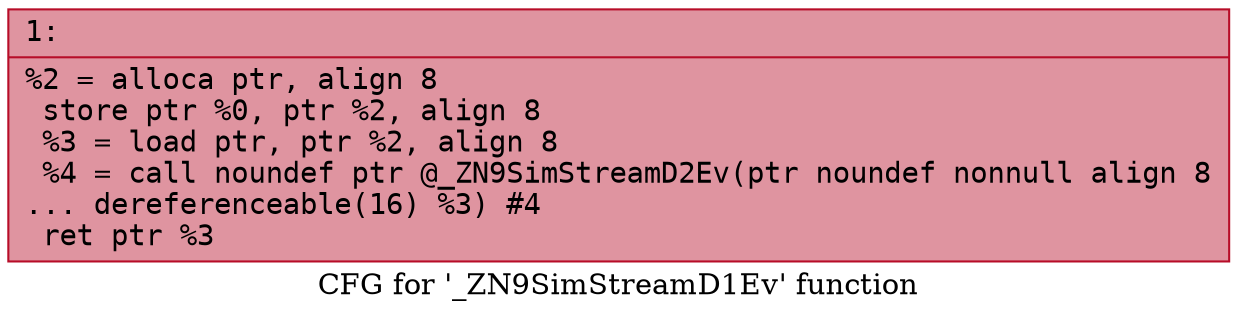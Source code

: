 digraph "CFG for '_ZN9SimStreamD1Ev' function" {
	label="CFG for '_ZN9SimStreamD1Ev' function";

	Node0x600000939a90 [shape=record,color="#b70d28ff", style=filled, fillcolor="#b70d2870" fontname="Courier",label="{1:\l|  %2 = alloca ptr, align 8\l  store ptr %0, ptr %2, align 8\l  %3 = load ptr, ptr %2, align 8\l  %4 = call noundef ptr @_ZN9SimStreamD2Ev(ptr noundef nonnull align 8\l... dereferenceable(16) %3) #4\l  ret ptr %3\l}"];
}
